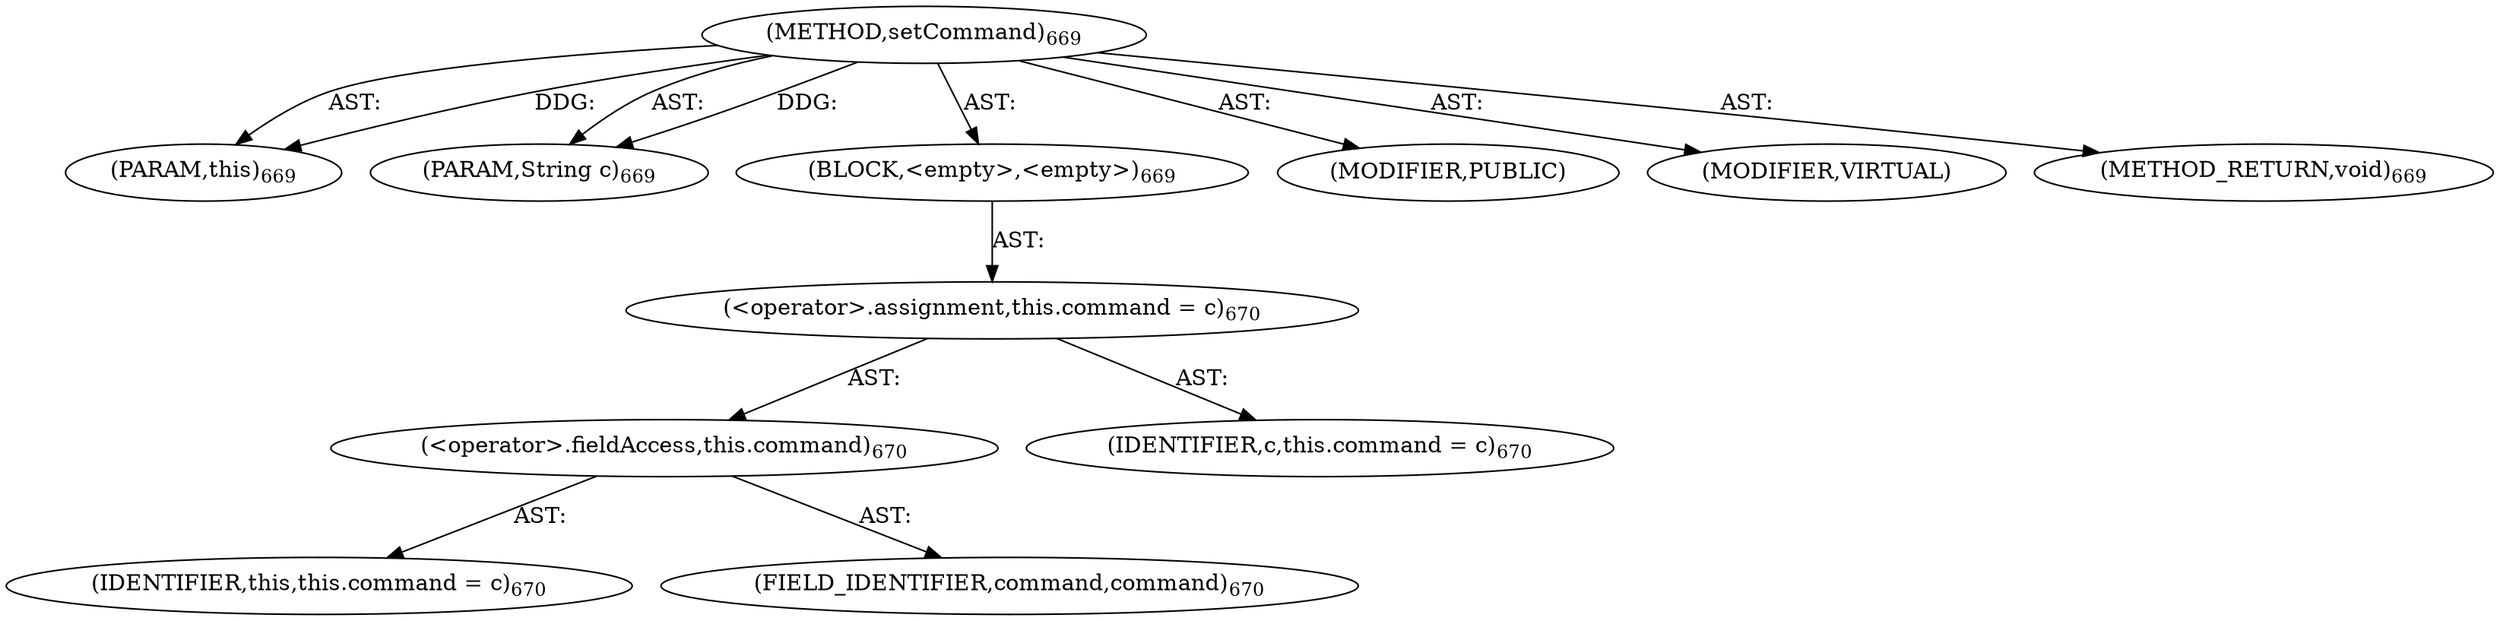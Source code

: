 digraph "setCommand" {  
"111669149722" [label = <(METHOD,setCommand)<SUB>669</SUB>> ]
"115964117015" [label = <(PARAM,this)<SUB>669</SUB>> ]
"115964117045" [label = <(PARAM,String c)<SUB>669</SUB>> ]
"25769803871" [label = <(BLOCK,&lt;empty&gt;,&lt;empty&gt;)<SUB>669</SUB>> ]
"30064771426" [label = <(&lt;operator&gt;.assignment,this.command = c)<SUB>670</SUB>> ]
"30064771427" [label = <(&lt;operator&gt;.fieldAccess,this.command)<SUB>670</SUB>> ]
"68719476797" [label = <(IDENTIFIER,this,this.command = c)<SUB>670</SUB>> ]
"55834574934" [label = <(FIELD_IDENTIFIER,command,command)<SUB>670</SUB>> ]
"68719477045" [label = <(IDENTIFIER,c,this.command = c)<SUB>670</SUB>> ]
"133143986254" [label = <(MODIFIER,PUBLIC)> ]
"133143986255" [label = <(MODIFIER,VIRTUAL)> ]
"128849018906" [label = <(METHOD_RETURN,void)<SUB>669</SUB>> ]
  "111669149722" -> "115964117015"  [ label = "AST: "] 
  "111669149722" -> "115964117045"  [ label = "AST: "] 
  "111669149722" -> "25769803871"  [ label = "AST: "] 
  "111669149722" -> "133143986254"  [ label = "AST: "] 
  "111669149722" -> "133143986255"  [ label = "AST: "] 
  "111669149722" -> "128849018906"  [ label = "AST: "] 
  "25769803871" -> "30064771426"  [ label = "AST: "] 
  "30064771426" -> "30064771427"  [ label = "AST: "] 
  "30064771426" -> "68719477045"  [ label = "AST: "] 
  "30064771427" -> "68719476797"  [ label = "AST: "] 
  "30064771427" -> "55834574934"  [ label = "AST: "] 
  "111669149722" -> "115964117015"  [ label = "DDG: "] 
  "111669149722" -> "115964117045"  [ label = "DDG: "] 
}
